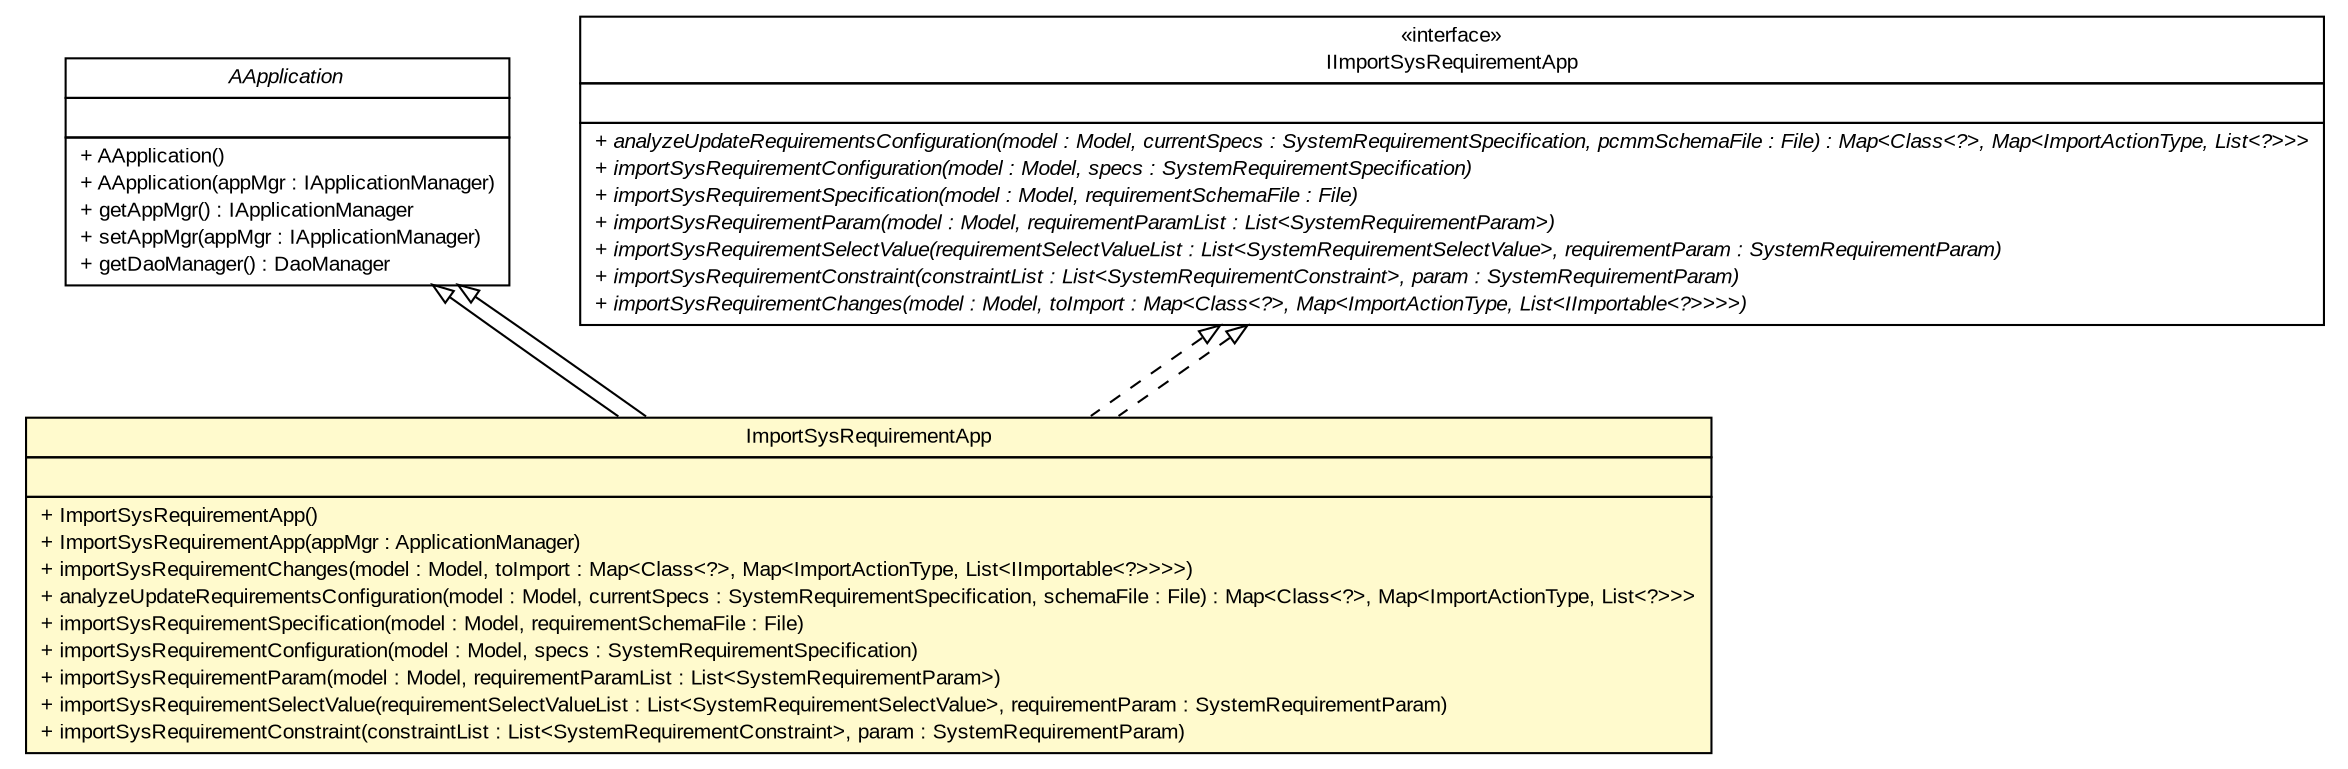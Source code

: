#!/usr/local/bin/dot
#
# Class diagram 
# Generated by UMLGraph version R5_6-24-gf6e263 (http://www.umlgraph.org/)
#

digraph G {
	edge [fontname="arial",fontsize=10,labelfontname="arial",labelfontsize=10];
	node [fontname="arial",fontsize=10,shape=plaintext];
	nodesep=0.25;
	ranksep=0.5;
	// gov.sandia.cf.application.AApplication
	c223200 [label=<<table title="gov.sandia.cf.application.AApplication" border="0" cellborder="1" cellspacing="0" cellpadding="2" port="p" href="../AApplication.html">
		<tr><td><table border="0" cellspacing="0" cellpadding="1">
<tr><td align="center" balign="center"><font face="arial italic"> AApplication </font></td></tr>
		</table></td></tr>
		<tr><td><table border="0" cellspacing="0" cellpadding="1">
<tr><td align="left" balign="left">  </td></tr>
		</table></td></tr>
		<tr><td><table border="0" cellspacing="0" cellpadding="1">
<tr><td align="left" balign="left"> + AApplication() </td></tr>
<tr><td align="left" balign="left"> + AApplication(appMgr : IApplicationManager) </td></tr>
<tr><td align="left" balign="left"> + getAppMgr() : IApplicationManager </td></tr>
<tr><td align="left" balign="left"> + setAppMgr(appMgr : IApplicationManager) </td></tr>
<tr><td align="left" balign="left"> + getDaoManager() : DaoManager </td></tr>
		</table></td></tr>
		</table>>, URL="../AApplication.html", fontname="arial", fontcolor="black", fontsize=10.0];
	// gov.sandia.cf.application.IImportSysRequirementApp
	c223270 [label=<<table title="gov.sandia.cf.application.IImportSysRequirementApp" border="0" cellborder="1" cellspacing="0" cellpadding="2" port="p" href="../IImportSysRequirementApp.html">
		<tr><td><table border="0" cellspacing="0" cellpadding="1">
<tr><td align="center" balign="center"> &#171;interface&#187; </td></tr>
<tr><td align="center" balign="center"> IImportSysRequirementApp </td></tr>
		</table></td></tr>
		<tr><td><table border="0" cellspacing="0" cellpadding="1">
<tr><td align="left" balign="left">  </td></tr>
		</table></td></tr>
		<tr><td><table border="0" cellspacing="0" cellpadding="1">
<tr><td align="left" balign="left"><font face="arial italic" point-size="10.0"> + analyzeUpdateRequirementsConfiguration(model : Model, currentSpecs : SystemRequirementSpecification, pcmmSchemaFile : File) : Map&lt;Class&lt;?&gt;, Map&lt;ImportActionType, List&lt;?&gt;&gt;&gt; </font></td></tr>
<tr><td align="left" balign="left"><font face="arial italic" point-size="10.0"> + importSysRequirementConfiguration(model : Model, specs : SystemRequirementSpecification) </font></td></tr>
<tr><td align="left" balign="left"><font face="arial italic" point-size="10.0"> + importSysRequirementSpecification(model : Model, requirementSchemaFile : File) </font></td></tr>
<tr><td align="left" balign="left"><font face="arial italic" point-size="10.0"> + importSysRequirementParam(model : Model, requirementParamList : List&lt;SystemRequirementParam&gt;) </font></td></tr>
<tr><td align="left" balign="left"><font face="arial italic" point-size="10.0"> + importSysRequirementSelectValue(requirementSelectValueList : List&lt;SystemRequirementSelectValue&gt;, requirementParam : SystemRequirementParam) </font></td></tr>
<tr><td align="left" balign="left"><font face="arial italic" point-size="10.0"> + importSysRequirementConstraint(constraintList : List&lt;SystemRequirementConstraint&gt;, param : SystemRequirementParam) </font></td></tr>
<tr><td align="left" balign="left"><font face="arial italic" point-size="10.0"> + importSysRequirementChanges(model : Model, toImport : Map&lt;Class&lt;?&gt;, Map&lt;ImportActionType, List&lt;IImportable&lt;?&gt;&gt;&gt;&gt;) </font></td></tr>
		</table></td></tr>
		</table>>, URL="../IImportSysRequirementApp.html", fontname="arial", fontcolor="black", fontsize=10.0];
	// gov.sandia.cf.application.impl.ImportSysRequirementApp
	c223283 [label=<<table title="gov.sandia.cf.application.impl.ImportSysRequirementApp" border="0" cellborder="1" cellspacing="0" cellpadding="2" port="p" bgcolor="lemonChiffon" href="./ImportSysRequirementApp.html">
		<tr><td><table border="0" cellspacing="0" cellpadding="1">
<tr><td align="center" balign="center"> ImportSysRequirementApp </td></tr>
		</table></td></tr>
		<tr><td><table border="0" cellspacing="0" cellpadding="1">
<tr><td align="left" balign="left">  </td></tr>
		</table></td></tr>
		<tr><td><table border="0" cellspacing="0" cellpadding="1">
<tr><td align="left" balign="left"> + ImportSysRequirementApp() </td></tr>
<tr><td align="left" balign="left"> + ImportSysRequirementApp(appMgr : ApplicationManager) </td></tr>
<tr><td align="left" balign="left"> + importSysRequirementChanges(model : Model, toImport : Map&lt;Class&lt;?&gt;, Map&lt;ImportActionType, List&lt;IImportable&lt;?&gt;&gt;&gt;&gt;) </td></tr>
<tr><td align="left" balign="left"> + analyzeUpdateRequirementsConfiguration(model : Model, currentSpecs : SystemRequirementSpecification, schemaFile : File) : Map&lt;Class&lt;?&gt;, Map&lt;ImportActionType, List&lt;?&gt;&gt;&gt; </td></tr>
<tr><td align="left" balign="left"> + importSysRequirementSpecification(model : Model, requirementSchemaFile : File) </td></tr>
<tr><td align="left" balign="left"> + importSysRequirementConfiguration(model : Model, specs : SystemRequirementSpecification) </td></tr>
<tr><td align="left" balign="left"> + importSysRequirementParam(model : Model, requirementParamList : List&lt;SystemRequirementParam&gt;) </td></tr>
<tr><td align="left" balign="left"> + importSysRequirementSelectValue(requirementSelectValueList : List&lt;SystemRequirementSelectValue&gt;, requirementParam : SystemRequirementParam) </td></tr>
<tr><td align="left" balign="left"> + importSysRequirementConstraint(constraintList : List&lt;SystemRequirementConstraint&gt;, param : SystemRequirementParam) </td></tr>
		</table></td></tr>
		</table>>, URL="./ImportSysRequirementApp.html", fontname="arial", fontcolor="black", fontsize=10.0];
	//gov.sandia.cf.application.impl.ImportSysRequirementApp extends gov.sandia.cf.application.AApplication
	c223200:p -> c223283:p [dir=back,arrowtail=empty];
	//gov.sandia.cf.application.impl.ImportSysRequirementApp implements gov.sandia.cf.application.IImportSysRequirementApp
	c223270:p -> c223283:p [dir=back,arrowtail=empty,style=dashed];
	//gov.sandia.cf.application.impl.ImportSysRequirementApp extends gov.sandia.cf.application.AApplication
	c223200:p -> c223283:p [dir=back,arrowtail=empty];
	//gov.sandia.cf.application.impl.ImportSysRequirementApp implements gov.sandia.cf.application.IImportSysRequirementApp
	c223270:p -> c223283:p [dir=back,arrowtail=empty,style=dashed];
}


